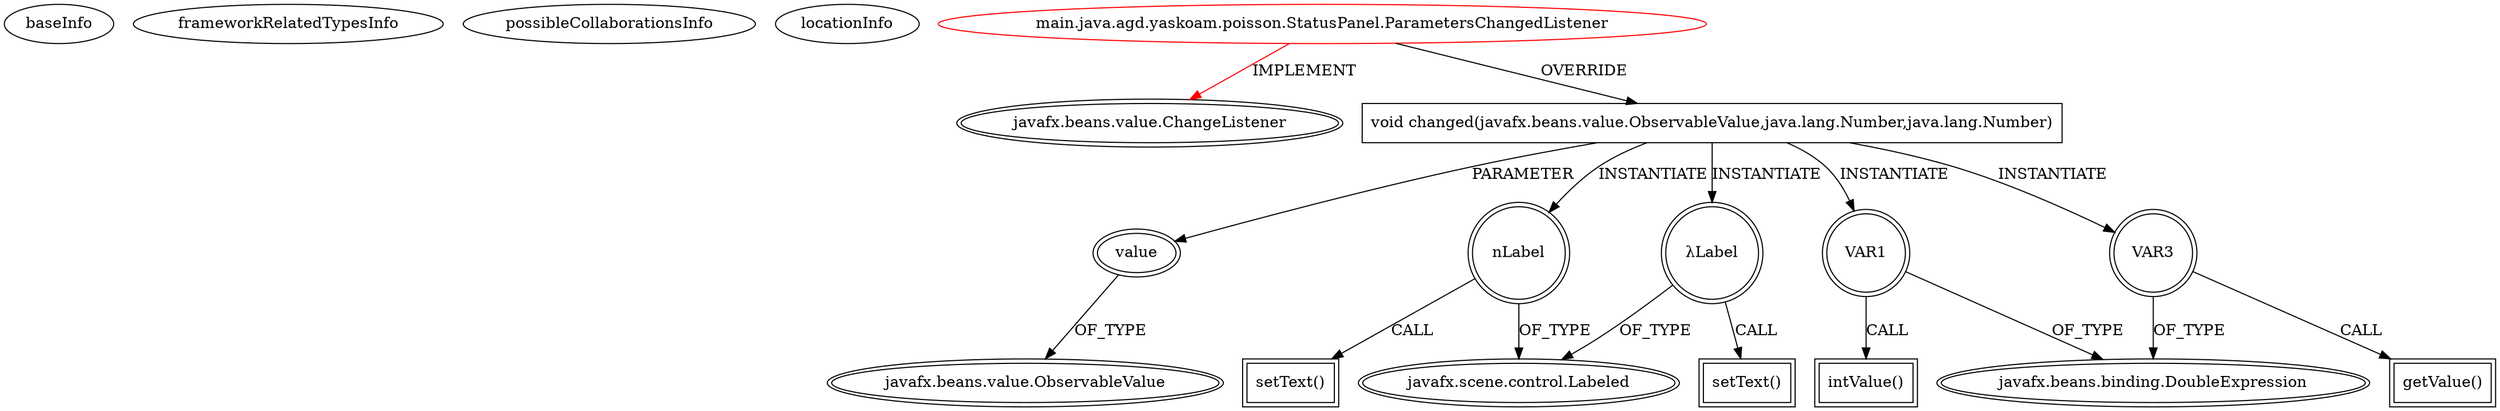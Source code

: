 digraph {
baseInfo[graphId=1791,category="extension_graph",isAnonymous=false,possibleRelation=false]
frameworkRelatedTypesInfo[0="javafx.beans.value.ChangeListener"]
possibleCollaborationsInfo[]
locationInfo[projectName="alexei-yasko-PoissonDistributionDemo",filePath="/alexei-yasko-PoissonDistributionDemo/PoissonDistributionDemo-master/src/main/java/agd/yaskoam/poisson/StatusPanel.java",contextSignature="ParametersChangedListener",graphId="1791"]
0[label="main.java.agd.yaskoam.poisson.StatusPanel.ParametersChangedListener",vertexType="ROOT_CLIENT_CLASS_DECLARATION",isFrameworkType=false,color=red]
1[label="javafx.beans.value.ChangeListener",vertexType="FRAMEWORK_INTERFACE_TYPE",isFrameworkType=true,peripheries=2]
2[label="void changed(javafx.beans.value.ObservableValue,java.lang.Number,java.lang.Number)",vertexType="OVERRIDING_METHOD_DECLARATION",isFrameworkType=false,shape=box]
3[label="value",vertexType="PARAMETER_DECLARATION",isFrameworkType=true,peripheries=2]
4[label="javafx.beans.value.ObservableValue",vertexType="FRAMEWORK_INTERFACE_TYPE",isFrameworkType=true,peripheries=2]
5[label="nLabel",vertexType="VARIABLE_EXPRESION",isFrameworkType=true,peripheries=2,shape=circle]
7[label="javafx.scene.control.Labeled",vertexType="FRAMEWORK_CLASS_TYPE",isFrameworkType=true,peripheries=2]
6[label="setText()",vertexType="INSIDE_CALL",isFrameworkType=true,peripheries=2,shape=box]
8[label="VAR1",vertexType="VARIABLE_EXPRESION",isFrameworkType=true,peripheries=2,shape=circle]
10[label="javafx.beans.binding.DoubleExpression",vertexType="FRAMEWORK_CLASS_TYPE",isFrameworkType=true,peripheries=2]
9[label="intValue()",vertexType="INSIDE_CALL",isFrameworkType=true,peripheries=2,shape=box]
11[label="λLabel",vertexType="VARIABLE_EXPRESION",isFrameworkType=true,peripheries=2,shape=circle]
12[label="setText()",vertexType="INSIDE_CALL",isFrameworkType=true,peripheries=2,shape=box]
14[label="VAR3",vertexType="VARIABLE_EXPRESION",isFrameworkType=true,peripheries=2,shape=circle]
15[label="getValue()",vertexType="INSIDE_CALL",isFrameworkType=true,peripheries=2,shape=box]
0->1[label="IMPLEMENT",color=red]
0->2[label="OVERRIDE"]
3->4[label="OF_TYPE"]
2->3[label="PARAMETER"]
2->5[label="INSTANTIATE"]
5->7[label="OF_TYPE"]
5->6[label="CALL"]
2->8[label="INSTANTIATE"]
8->10[label="OF_TYPE"]
8->9[label="CALL"]
2->11[label="INSTANTIATE"]
11->7[label="OF_TYPE"]
11->12[label="CALL"]
2->14[label="INSTANTIATE"]
14->10[label="OF_TYPE"]
14->15[label="CALL"]
}
